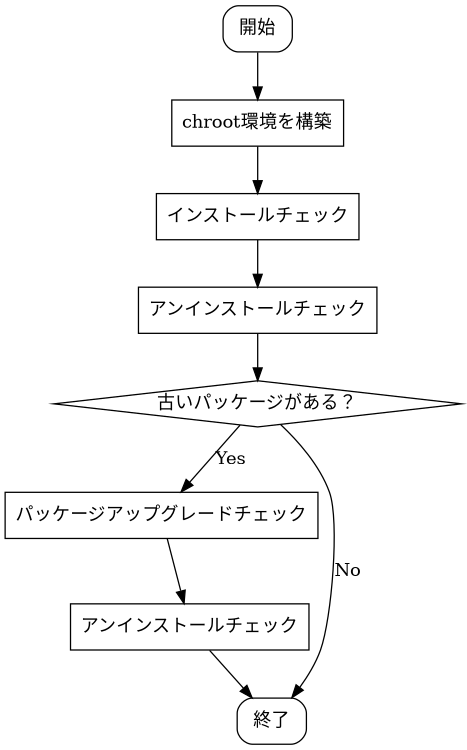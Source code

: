 # dot -Tps:cairo -o piuparts-process.eps piuparts-process.dot

digraph {
	graph [size = "4, 5"];
	p0 [label="開始", shape=Mrecord];
	p2 [label="chroot環境を構築", shape=box];
	//p3 [label="dpkg -i でパッケージをインストール", shape=box];
	//p4 [label="apt-get -yf --no-remove install\n でパッケージをインストール", shape=box];
	p4 [label="インストールチェック", shape=box];
	p5 [label="アンインストールチェック", shape=box];
	//p5 [label="dpkg --remove パッケージをアンインストール", shape=box];
	//p6 [label="dpkg --remove --purge パッケージをアンインストール", shape=box];
	p7 [label="古いパッケージがある？", shape=diamond];
	p8 [label="パッケージアップグレードチェック", shape=box];
	p9 [label="アンインストールチェック", shape=box];
	p10 [label="終了", shape=Mrecord];
	
	p0 -> p2 -> p4 -> p5 -> p7;
	p7 -> p8 [label="Yes"];
	p8 -> p9;
	p7 -> p10 [label="No"];
	p9 -> p10;
}
